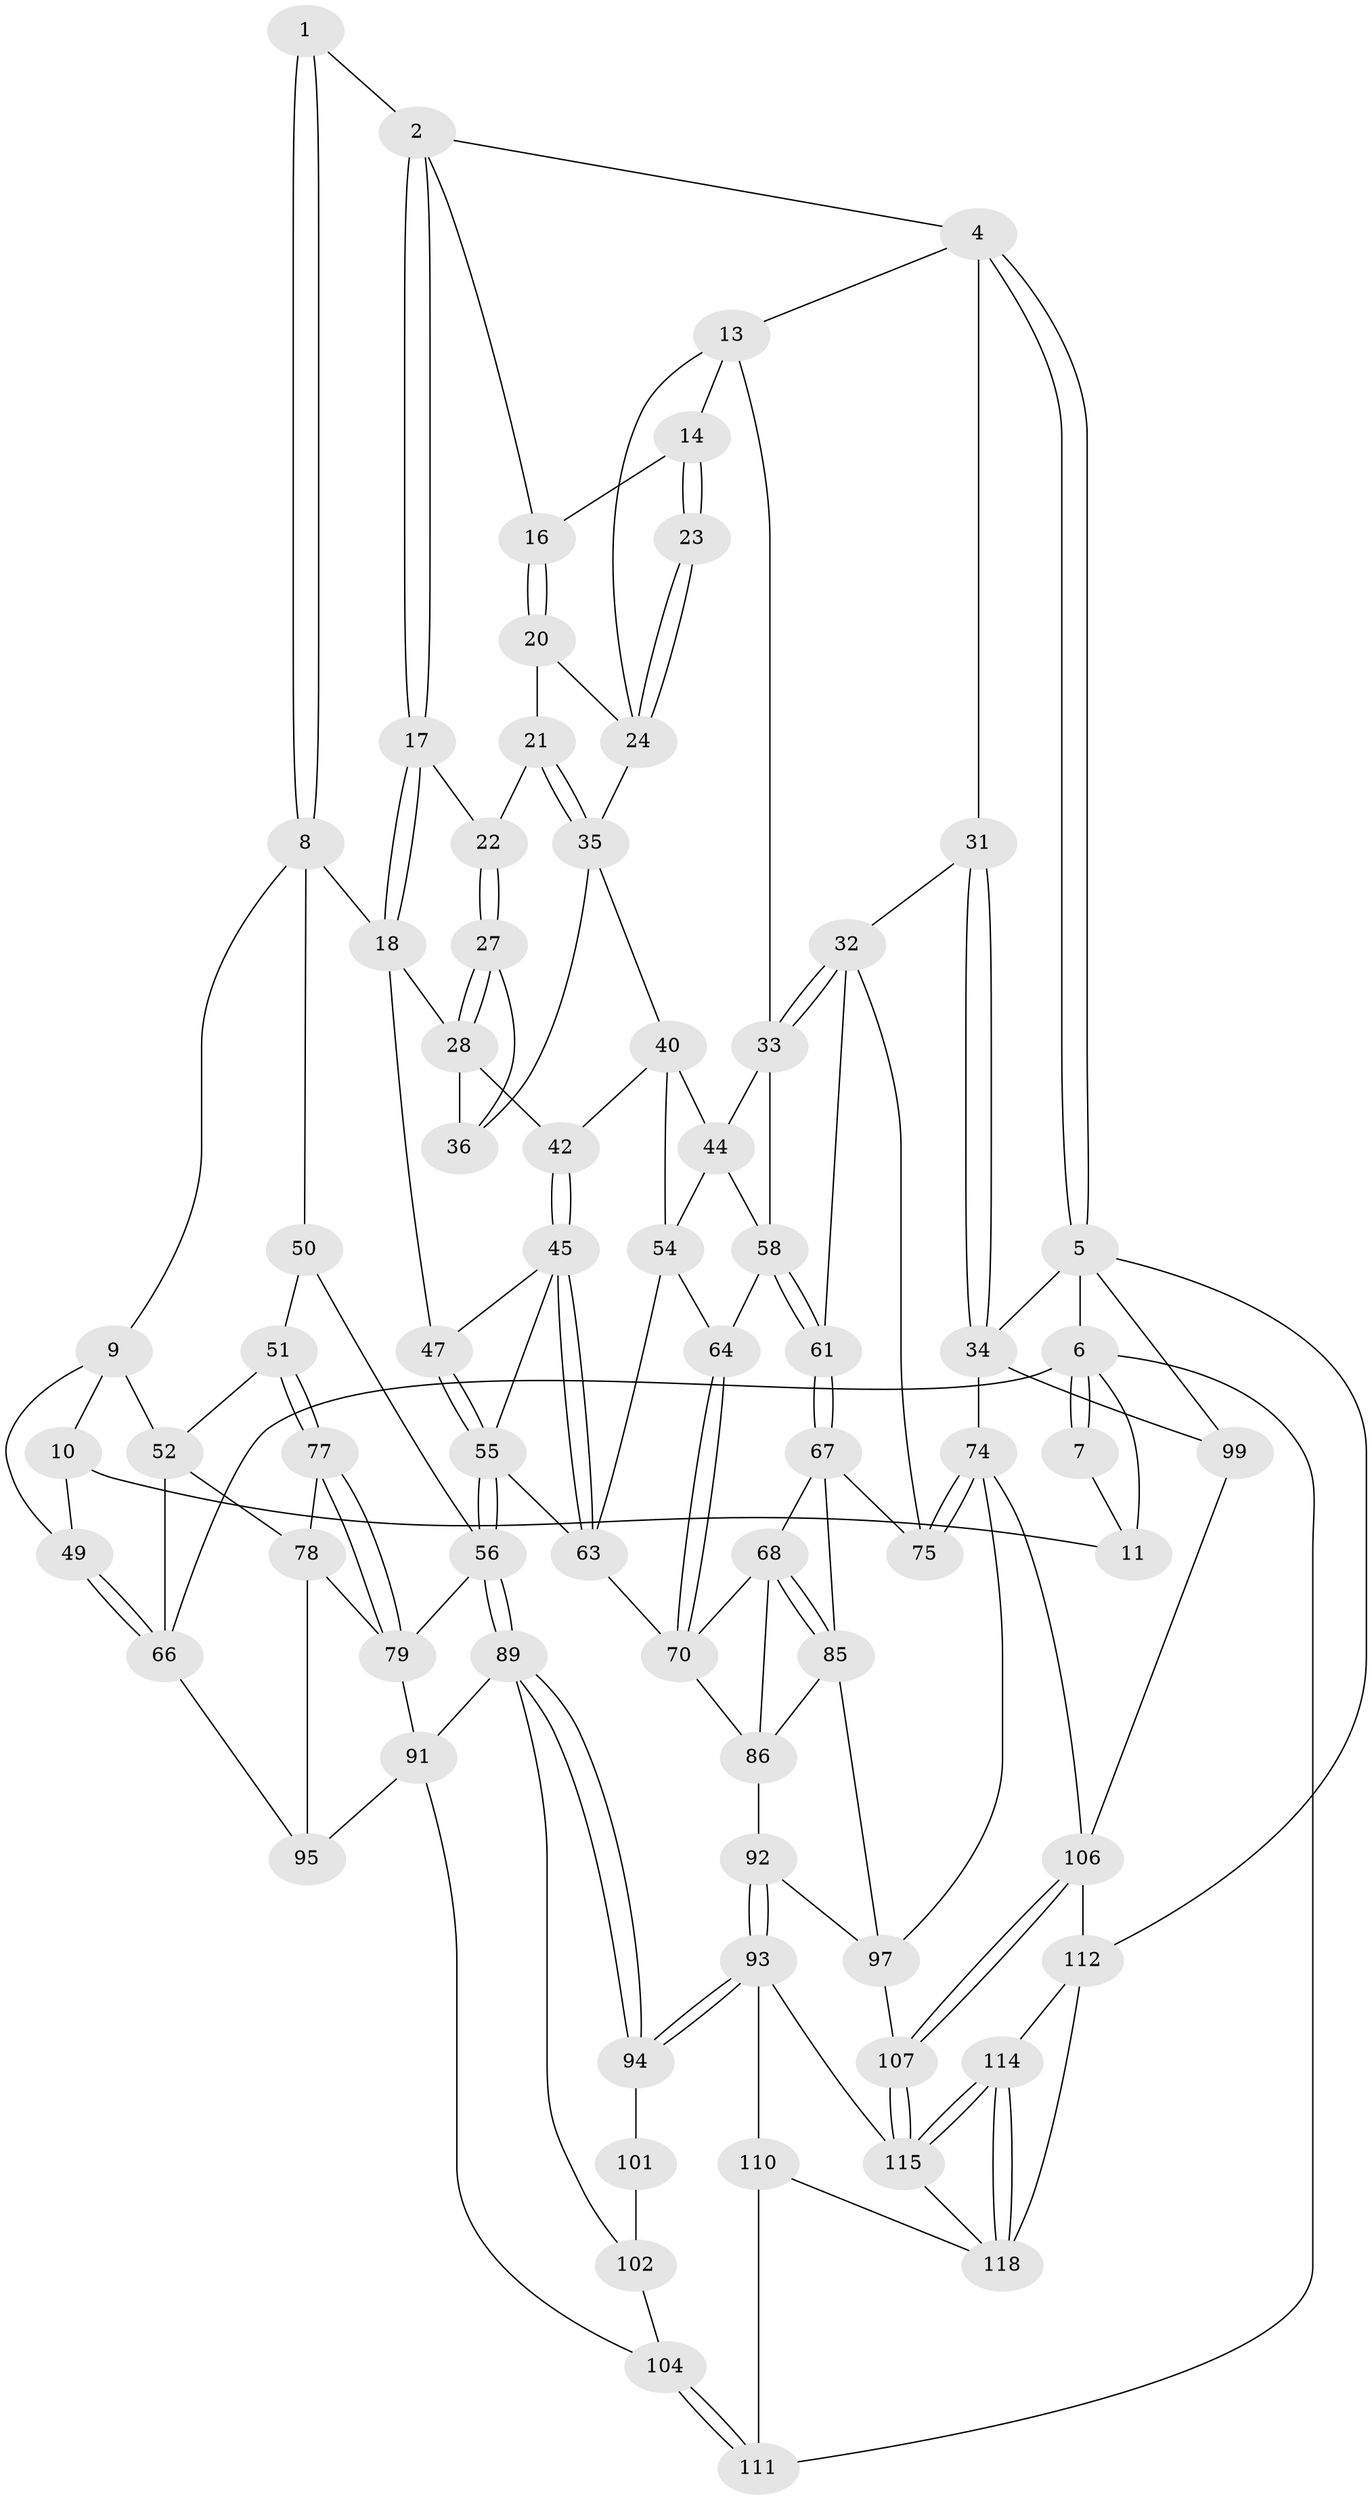 // original degree distribution, {3: 0.016666666666666666, 4: 0.25, 5: 0.5, 6: 0.23333333333333334}
// Generated by graph-tools (version 1.1) at 2025/11/02/27/25 16:11:53]
// undirected, 74 vertices, 164 edges
graph export_dot {
graph [start="1"]
  node [color=gray90,style=filled];
  1 [pos="+0.2651064499175381+0"];
  2 [pos="+0.349667229981741+0",super="+3"];
  4 [pos="+0.885795491731687+0",super="+12"];
  5 [pos="+1+0",super="+98"];
  6 [pos="+0+0",super="+81"];
  7 [pos="+0.2238217798786713+0"];
  8 [pos="+0.20143971868297325+0.21279176891877094",super="+19"];
  9 [pos="+0.1601529632788854+0.21550785727798308",super="+48"];
  10 [pos="+0.12155787446966833+0.16930100463119016",super="+38"];
  11 [pos="+0.12144357123382281+0.10717341362714133",super="+30"];
  13 [pos="+0.9245629439469687+0.1157589517992235",super="+26"];
  14 [pos="+0.9226581725013059+0.11438797576105306",super="+15"];
  16 [pos="+0.8148360607648379+0"];
  17 [pos="+0.3760548806264332+0"];
  18 [pos="+0.29135501219101506+0.23575879310876705",super="+29"];
  20 [pos="+0.742156598581619+0"];
  21 [pos="+0.5364164926999603+0.09106869861491489"];
  22 [pos="+0.46594444832750875+0.037306683938623186"];
  23 [pos="+0.8559337763073541+0.15311443109142903"];
  24 [pos="+0.8429740712150018+0.19803144794655989",super="+25"];
  27 [pos="+0.4180351448344728+0.16007021816222705"];
  28 [pos="+0.3780756753856955+0.22639050520524726",super="+39"];
  31 [pos="+1+0.2420970554749897"];
  32 [pos="+0.944003474540181+0.2806788801280274",super="+60"];
  33 [pos="+0.8835778568960746+0.2482284380960287",super="+43"];
  34 [pos="+1+0.2360074765421932",super="+73"];
  35 [pos="+0.5686534773128666+0.17015948837460615",super="+37"];
  36 [pos="+0.550111461914753+0.1881492319747064"];
  40 [pos="+0.6697489722278417+0.2084054933545253",super="+41"];
  42 [pos="+0.5158455285209468+0.31644370621740786"];
  44 [pos="+0.7279372639977605+0.29483446760757637",super="+53"];
  45 [pos="+0.49556501262239167+0.3582148589513891",super="+46"];
  47 [pos="+0.35629833348140116+0.2837205262531003"];
  49 [pos="+0+0.375975888867119"];
  50 [pos="+0.28140255101917155+0.2532616116551147"];
  51 [pos="+0.17525018347294502+0.40931401815782154"];
  52 [pos="+0.14964442617834306+0.3816351608262205",super="+65"];
  54 [pos="+0.6263034382690872+0.35713689156404255",super="+62"];
  55 [pos="+0.37873538086603387+0.5068629517723487",super="+71"];
  56 [pos="+0.34076485353465963+0.5282922210708225",super="+57"];
  58 [pos="+0.7503095037634153+0.36745653429722136",super="+59"];
  61 [pos="+0.7613169041020471+0.38806134921669494"];
  63 [pos="+0.5616893045010526+0.416455471286173",super="+72"];
  64 [pos="+0.6153925138540669+0.4309768124722818"];
  66 [pos="+0+0.4880636791316098",super="+80"];
  67 [pos="+0.7590874706150091+0.39845523995070703",super="+76"];
  68 [pos="+0.6750957088062366+0.4906788747464875",super="+69"];
  70 [pos="+0.6373636740261501+0.47725170490908425",super="+82"];
  74 [pos="+0.9342345815865576+0.5687192708468493",super="+96"];
  75 [pos="+0.9193862524261032+0.5574688937271622"];
  77 [pos="+0.19365696225213544+0.45774626951663366"];
  78 [pos="+0.16307894555929248+0.46855570653282747",super="+84"];
  79 [pos="+0.23354351908867374+0.47689537401508497",super="+83"];
  85 [pos="+0.7953539420372191+0.5602857218707373",super="+88"];
  86 [pos="+0.6404128777704353+0.580231343612289",super="+87"];
  89 [pos="+0.33790574245526545+0.5468223347931481",super="+90"];
  91 [pos="+0.11692535111672857+0.6763931830035159",super="+105"];
  92 [pos="+0.5735738422480033+0.7199305694710126"];
  93 [pos="+0.5391079471851522+0.7512153424852147",super="+109"];
  94 [pos="+0.3799999023218572+0.6751783612098935"];
  95 [pos="+0.04221932023150832+0.6861836808135724"];
  97 [pos="+0.7331211390132724+0.6678480888523292",super="+100"];
  99 [pos="+1+0.6513395200481102"];
  101 [pos="+0.3506870644471197+0.710861182755134"];
  102 [pos="+0.19257271928147576+0.6890636239788527",super="+103"];
  104 [pos="+0.2915292410670026+0.851536325385764"];
  106 [pos="+0.8387814521781322+0.7563540897653297",super="+108"];
  107 [pos="+0.7508293543289849+0.8041410445056556"];
  110 [pos="+0.5042408576022799+0.8260105503748195",super="+120"];
  111 [pos="+0.2922080164835512+0.8709033952183765",super="+117"];
  112 [pos="+0.8982071400127402+1",super="+113"];
  114 [pos="+0.8527895210503188+1"];
  115 [pos="+0.749888662856031+0.9138388649343048",super="+116"];
  118 [pos="+0.6048063406296098+0.910836504544812",super="+119"];
  1 -- 2;
  1 -- 8;
  1 -- 8;
  2 -- 17;
  2 -- 17;
  2 -- 16;
  2 -- 4;
  4 -- 5;
  4 -- 5;
  4 -- 13;
  4 -- 31;
  5 -- 6 [weight=2];
  5 -- 34;
  5 -- 112;
  5 -- 99;
  6 -- 7;
  6 -- 7;
  6 -- 11;
  6 -- 66;
  6 -- 111;
  7 -- 11;
  8 -- 9;
  8 -- 18;
  8 -- 50;
  9 -- 10;
  9 -- 52;
  9 -- 49;
  10 -- 11 [weight=2];
  10 -- 49;
  13 -- 14;
  13 -- 24;
  13 -- 33;
  14 -- 23 [weight=2];
  14 -- 23;
  14 -- 16;
  16 -- 20;
  16 -- 20;
  17 -- 18;
  17 -- 18;
  17 -- 22;
  18 -- 28;
  18 -- 47;
  20 -- 21;
  20 -- 24;
  21 -- 22;
  21 -- 35;
  21 -- 35;
  22 -- 27;
  22 -- 27;
  23 -- 24;
  23 -- 24;
  24 -- 35;
  27 -- 28;
  27 -- 28;
  27 -- 36;
  28 -- 42;
  28 -- 36;
  31 -- 32;
  31 -- 34;
  31 -- 34;
  32 -- 33;
  32 -- 33;
  32 -- 75;
  32 -- 61;
  33 -- 58;
  33 -- 44;
  34 -- 99;
  34 -- 74;
  35 -- 36;
  35 -- 40;
  40 -- 44;
  40 -- 42;
  40 -- 54;
  42 -- 45;
  42 -- 45;
  44 -- 58;
  44 -- 54;
  45 -- 63;
  45 -- 63;
  45 -- 47;
  45 -- 55;
  47 -- 55;
  47 -- 55;
  49 -- 66;
  49 -- 66;
  50 -- 51;
  50 -- 56;
  51 -- 52;
  51 -- 77;
  51 -- 77;
  52 -- 66;
  52 -- 78;
  54 -- 64;
  54 -- 63;
  55 -- 56;
  55 -- 56;
  55 -- 63;
  56 -- 89;
  56 -- 89;
  56 -- 79;
  58 -- 61;
  58 -- 61;
  58 -- 64;
  61 -- 67;
  61 -- 67;
  63 -- 70;
  64 -- 70;
  64 -- 70;
  66 -- 95;
  67 -- 68;
  67 -- 75;
  67 -- 85;
  68 -- 85;
  68 -- 85;
  68 -- 70;
  68 -- 86;
  70 -- 86;
  74 -- 75;
  74 -- 75;
  74 -- 97;
  74 -- 106;
  77 -- 78;
  77 -- 79;
  77 -- 79;
  78 -- 95;
  78 -- 79;
  79 -- 91;
  85 -- 97;
  85 -- 86;
  86 -- 92;
  89 -- 94;
  89 -- 94;
  89 -- 91;
  89 -- 102;
  91 -- 104;
  91 -- 95;
  92 -- 93;
  92 -- 93;
  92 -- 97;
  93 -- 94;
  93 -- 94;
  93 -- 115;
  93 -- 110;
  94 -- 101;
  97 -- 107;
  99 -- 106;
  101 -- 102 [weight=2];
  102 -- 104;
  104 -- 111;
  104 -- 111;
  106 -- 107;
  106 -- 107;
  106 -- 112;
  107 -- 115;
  107 -- 115;
  110 -- 111 [weight=2];
  110 -- 118;
  112 -- 114;
  112 -- 118;
  114 -- 115;
  114 -- 115;
  114 -- 118;
  114 -- 118;
  115 -- 118;
}
